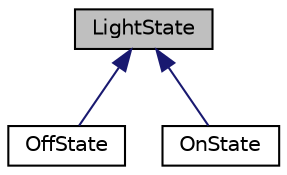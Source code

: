 digraph "LightState"
{
 // LATEX_PDF_SIZE
  edge [fontname="Helvetica",fontsize="10",labelfontname="Helvetica",labelfontsize="10"];
  node [fontname="Helvetica",fontsize="10",shape=record];
  Node1 [label="LightState",height=0.2,width=0.4,color="black", fillcolor="grey75", style="filled", fontcolor="black",tooltip=" "];
  Node1 -> Node2 [dir="back",color="midnightblue",fontsize="10",style="solid"];
  Node2 [label="OffState",height=0.2,width=0.4,color="black", fillcolor="white", style="filled",URL="$classOffState.html",tooltip=" "];
  Node1 -> Node3 [dir="back",color="midnightblue",fontsize="10",style="solid"];
  Node3 [label="OnState",height=0.2,width=0.4,color="black", fillcolor="white", style="filled",URL="$classOnState.html",tooltip=" "];
}
